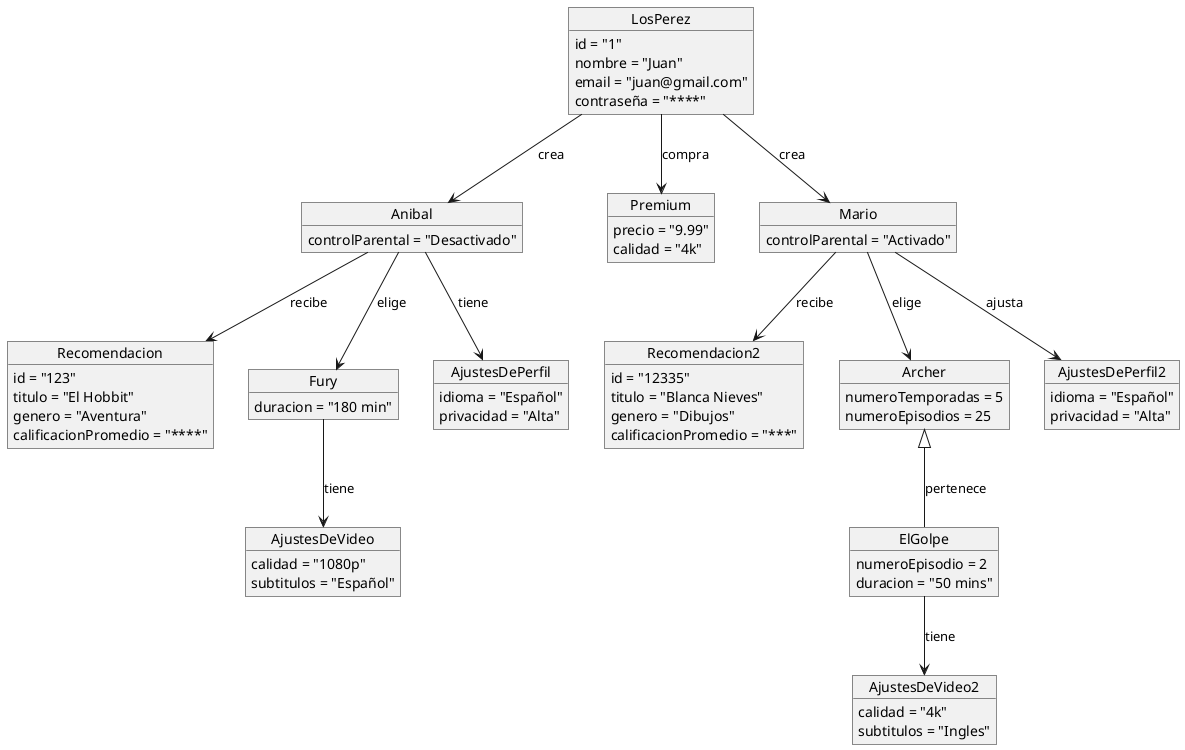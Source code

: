 @startuml
object LosPerez {
  id = "1"
  nombre = "Juan"
  email = "juan@gmail.com"
  contraseña = "****"
}

object Anibal {
  controlParental = "Desactivado"
}

object Premium {
  precio = "9.99"
  calidad = "4k"
}

object Recomendacion {
  id = "123"
  titulo = "El Hobbit"
  genero = "Aventura"
  calificacionPromedio = "****"
}

object Fury {
  duracion = "180 min"
}


object AjustesDeVideo {
  calidad = "1080p"
  subtitulos = "Español"
}

object AjustesDePerfil {
  idioma = "Español"
  privacidad = "Alta"
}

object Mario {
  controlParental = "Activado"
}

object Recomendacion2 {
  id = "12335"
  titulo = "Blanca Nieves"
  genero = "Dibujos"
  calificacionPromedio = "***"
}

object Archer {
   numeroTemporadas = 5
   numeroEpisodios = 25
 }

object ElGolpe {
  numeroEpisodio = 2
  duracion = "50 mins"
}

object AjustesDeVideo2 {
  calidad = "4k"
  subtitulos = "Ingles"
}

object AjustesDePerfil2 {
  idioma = "Español"
  privacidad = "Alta"
}

LosPerez --> Anibal : "crea"
LosPerez --> Premium : "compra"
Anibal --> Fury : "elige"
Anibal --> Recomendacion : "recibe"
Anibal --> AjustesDePerfil : "tiene"
Fury --> AjustesDeVideo : "tiene"
LosPerez --> Mario : "crea"
Mario --> Recomendacion2 : "recibe"
Mario --> Archer : "elige"
Mario --> AjustesDePerfil2 : "ajusta"
Archer <|-- ElGolpe : "pertenece"
ElGolpe --> AjustesDeVideo2 : "tiene"
@enduml
